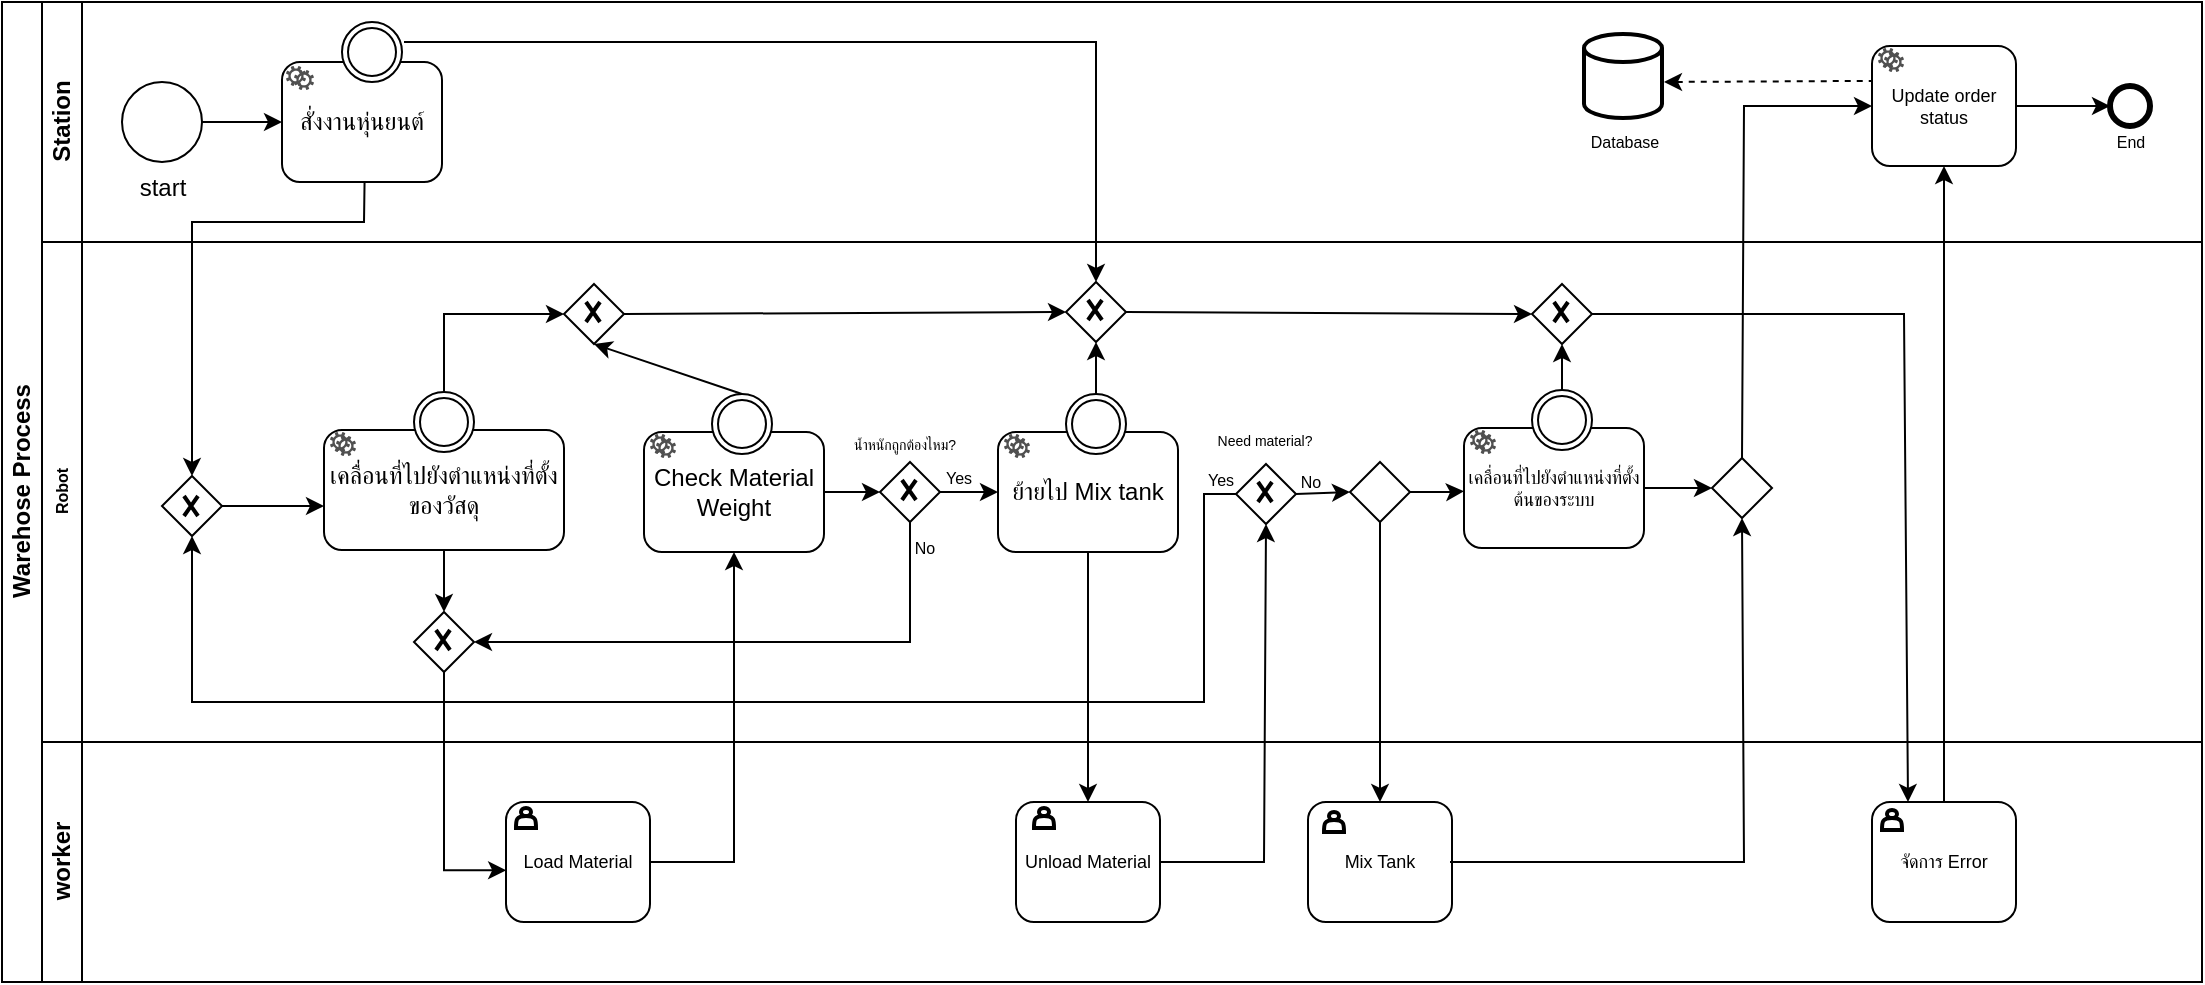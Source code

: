 <mxfile version="24.3.0" type="github">
  <diagram id="prtHgNgQTEPvFCAcTncT" name="Page-1">
    <mxGraphModel dx="882" dy="509" grid="1" gridSize="10" guides="1" tooltips="1" connect="1" arrows="1" fold="1" page="1" pageScale="1" pageWidth="1200" pageHeight="1600" math="0" shadow="0">
      <root>
        <mxCell id="0" />
        <mxCell id="1" parent="0" />
        <mxCell id="50eX8-EQaEEPfpNOqsvf-22" value="" style="edgeStyle=orthogonalEdgeStyle;rounded=0;orthogonalLoop=1;jettySize=auto;html=1;entryX=0.5;entryY=0;entryDx=0;entryDy=0;" parent="1" source="50eX8-EQaEEPfpNOqsvf-12" target="50eX8-EQaEEPfpNOqsvf-20" edge="1">
          <mxGeometry relative="1" as="geometry" />
        </mxCell>
        <mxCell id="50eX8-EQaEEPfpNOqsvf-12" value="เคลื่อนที่ไปยังตำแหน่งที่ตั้งของวัสดุ" style="rounded=1;whiteSpace=wrap;html=1;" parent="1" vertex="1">
          <mxGeometry x="200" y="334" width="120" height="60" as="geometry" />
        </mxCell>
        <mxCell id="50eX8-EQaEEPfpNOqsvf-9" value="" style="rhombus;whiteSpace=wrap;html=1;" parent="1" vertex="1">
          <mxGeometry x="119" y="357" width="30" height="30" as="geometry" />
        </mxCell>
        <mxCell id="dNxyNK7c78bLwvsdeMH5-19" value="Warehose Process" style="swimlane;html=1;childLayout=stackLayout;resizeParent=1;resizeParentMax=0;horizontal=0;startSize=20;horizontalStack=0;" parent="1" vertex="1">
          <mxGeometry x="39" y="120" width="1100" height="490" as="geometry" />
        </mxCell>
        <mxCell id="dNxyNK7c78bLwvsdeMH5-20" value="Station" style="swimlane;html=1;startSize=20;horizontal=0;" parent="dNxyNK7c78bLwvsdeMH5-19" vertex="1">
          <mxGeometry x="20" width="1080" height="120" as="geometry" />
        </mxCell>
        <mxCell id="dNxyNK7c78bLwvsdeMH5-25" value="" style="edgeStyle=orthogonalEdgeStyle;rounded=0;orthogonalLoop=1;jettySize=auto;html=1;" parent="dNxyNK7c78bLwvsdeMH5-20" source="dNxyNK7c78bLwvsdeMH5-23" target="dNxyNK7c78bLwvsdeMH5-24" edge="1">
          <mxGeometry relative="1" as="geometry" />
        </mxCell>
        <mxCell id="dNxyNK7c78bLwvsdeMH5-23" value="" style="ellipse;whiteSpace=wrap;html=1;" parent="dNxyNK7c78bLwvsdeMH5-20" vertex="1">
          <mxGeometry x="40" y="40" width="40" height="40" as="geometry" />
        </mxCell>
        <mxCell id="dNxyNK7c78bLwvsdeMH5-24" value="สั่งงานหุ่นยนต์" style="rounded=1;whiteSpace=wrap;html=1;fontFamily=Helvetica;fontSize=12;fontColor=#000000;align=center;" parent="dNxyNK7c78bLwvsdeMH5-20" vertex="1">
          <mxGeometry x="120" y="30" width="80" height="60" as="geometry" />
        </mxCell>
        <mxCell id="50eX8-EQaEEPfpNOqsvf-4" value="" style="group" parent="dNxyNK7c78bLwvsdeMH5-20" vertex="1" connectable="0">
          <mxGeometry x="150" y="10" width="30" height="30" as="geometry" />
        </mxCell>
        <mxCell id="50eX8-EQaEEPfpNOqsvf-2" value="" style="ellipse;whiteSpace=wrap;html=1;" parent="50eX8-EQaEEPfpNOqsvf-4" vertex="1">
          <mxGeometry width="30" height="30" as="geometry" />
        </mxCell>
        <mxCell id="50eX8-EQaEEPfpNOqsvf-3" value="" style="ellipse;whiteSpace=wrap;html=1;" parent="50eX8-EQaEEPfpNOqsvf-4" vertex="1">
          <mxGeometry x="3" y="3" width="24" height="24" as="geometry" />
        </mxCell>
        <mxCell id="50eX8-EQaEEPfpNOqsvf-7" value="" style="sketch=0;pointerEvents=1;shadow=0;dashed=0;html=1;strokeColor=none;labelPosition=center;verticalLabelPosition=bottom;verticalAlign=top;align=center;fillColor=#505050;shape=mxgraph.mscae.enterprise.settings" parent="dNxyNK7c78bLwvsdeMH5-20" vertex="1">
          <mxGeometry x="122" y="32" width="10" height="10" as="geometry" />
        </mxCell>
        <mxCell id="50eX8-EQaEEPfpNOqsvf-85" value="" style="ellipse;whiteSpace=wrap;html=1;strokeWidth=3;" parent="dNxyNK7c78bLwvsdeMH5-20" vertex="1">
          <mxGeometry x="1034" y="42" width="20" height="20" as="geometry" />
        </mxCell>
        <mxCell id="50eX8-EQaEEPfpNOqsvf-88" value="" style="strokeWidth=2;html=1;shape=mxgraph.flowchart.database;whiteSpace=wrap;" parent="dNxyNK7c78bLwvsdeMH5-20" vertex="1">
          <mxGeometry x="771" y="16" width="39" height="42" as="geometry" />
        </mxCell>
        <mxCell id="50eX8-EQaEEPfpNOqsvf-89" value="Database" style="text;html=1;align=center;verticalAlign=middle;resizable=0;points=[];autosize=1;strokeColor=none;fillColor=none;fontSize=8;" parent="dNxyNK7c78bLwvsdeMH5-20" vertex="1">
          <mxGeometry x="760.5" y="60" width="60" height="20" as="geometry" />
        </mxCell>
        <mxCell id="50eX8-EQaEEPfpNOqsvf-15" value="" style="sketch=0;pointerEvents=1;shadow=0;dashed=0;html=1;strokeColor=none;labelPosition=center;verticalLabelPosition=bottom;verticalAlign=top;align=center;fillColor=#505050;shape=mxgraph.mscae.enterprise.settings" parent="dNxyNK7c78bLwvsdeMH5-20" vertex="1">
          <mxGeometry x="126" y="34" width="10" height="10" as="geometry" />
        </mxCell>
        <mxCell id="dNxyNK7c78bLwvsdeMH5-21" value="Robot" style="swimlane;html=1;startSize=20;horizontal=0;fontSize=8;" parent="dNxyNK7c78bLwvsdeMH5-19" vertex="1">
          <mxGeometry x="20" y="120" width="1080" height="250" as="geometry" />
        </mxCell>
        <mxCell id="50eX8-EQaEEPfpNOqsvf-11" value="" style="shape=mxgraph.sysml.x;strokeWidth=2;" parent="dNxyNK7c78bLwvsdeMH5-21" vertex="1">
          <mxGeometry x="71" y="127" width="7" height="10" as="geometry" />
        </mxCell>
        <mxCell id="50eX8-EQaEEPfpNOqsvf-17" value="" style="group" parent="dNxyNK7c78bLwvsdeMH5-21" vertex="1" connectable="0">
          <mxGeometry x="186" y="75" width="30" height="30" as="geometry" />
        </mxCell>
        <mxCell id="50eX8-EQaEEPfpNOqsvf-18" value="" style="ellipse;whiteSpace=wrap;html=1;" parent="50eX8-EQaEEPfpNOqsvf-17" vertex="1">
          <mxGeometry width="30" height="30" as="geometry" />
        </mxCell>
        <mxCell id="50eX8-EQaEEPfpNOqsvf-19" value="" style="ellipse;whiteSpace=wrap;html=1;" parent="50eX8-EQaEEPfpNOqsvf-17" vertex="1">
          <mxGeometry x="3" y="3" width="24" height="24" as="geometry" />
        </mxCell>
        <mxCell id="50eX8-EQaEEPfpNOqsvf-20" value="" style="rhombus;whiteSpace=wrap;html=1;" parent="dNxyNK7c78bLwvsdeMH5-21" vertex="1">
          <mxGeometry x="186" y="185" width="30" height="30" as="geometry" />
        </mxCell>
        <mxCell id="50eX8-EQaEEPfpNOqsvf-51" value="" style="edgeStyle=none;orthogonalLoop=1;jettySize=auto;html=1;rounded=0;entryX=0;entryY=0.5;entryDx=0;entryDy=0;" parent="dNxyNK7c78bLwvsdeMH5-21" target="50eX8-EQaEEPfpNOqsvf-38" edge="1">
          <mxGeometry width="100" relative="1" as="geometry">
            <mxPoint x="291" y="36" as="sourcePoint" />
            <mxPoint x="391" y="36" as="targetPoint" />
            <Array as="points" />
          </mxGeometry>
        </mxCell>
        <mxCell id="50eX8-EQaEEPfpNOqsvf-61" value="No" style="text;html=1;align=center;verticalAlign=middle;resizable=0;points=[];autosize=1;strokeColor=none;fillColor=none;fontSize=8;" parent="dNxyNK7c78bLwvsdeMH5-21" vertex="1">
          <mxGeometry x="619" y="110" width="30" height="20" as="geometry" />
        </mxCell>
        <mxCell id="dNxyNK7c78bLwvsdeMH5-22" value="worker" style="swimlane;html=1;startSize=20;horizontal=0;" parent="dNxyNK7c78bLwvsdeMH5-19" vertex="1">
          <mxGeometry x="20" y="370" width="1080" height="120" as="geometry" />
        </mxCell>
        <mxCell id="50eX8-EQaEEPfpNOqsvf-91" value="Load Material" style="rounded=1;whiteSpace=wrap;html=1;fontSize=9;" parent="dNxyNK7c78bLwvsdeMH5-22" vertex="1">
          <mxGeometry x="232" y="30" width="72" height="60" as="geometry" />
        </mxCell>
        <mxCell id="50eX8-EQaEEPfpNOqsvf-94" value="Unload Material" style="rounded=1;whiteSpace=wrap;html=1;fontSize=9;" parent="dNxyNK7c78bLwvsdeMH5-22" vertex="1">
          <mxGeometry x="487" y="30" width="72" height="60" as="geometry" />
        </mxCell>
        <mxCell id="50eX8-EQaEEPfpNOqsvf-97" value="Mix Tank" style="rounded=1;whiteSpace=wrap;html=1;fontSize=9;" parent="dNxyNK7c78bLwvsdeMH5-22" vertex="1">
          <mxGeometry x="633" y="30" width="72" height="60" as="geometry" />
        </mxCell>
        <mxCell id="50eX8-EQaEEPfpNOqsvf-100" value="จัดการ Error" style="rounded=1;whiteSpace=wrap;html=1;fontSize=9;" parent="dNxyNK7c78bLwvsdeMH5-22" vertex="1">
          <mxGeometry x="915" y="30" width="72" height="60" as="geometry" />
        </mxCell>
        <mxCell id="50eX8-EQaEEPfpNOqsvf-103" value="" style="shape=actor;whiteSpace=wrap;html=1;strokeWidth=2;" parent="dNxyNK7c78bLwvsdeMH5-22" vertex="1">
          <mxGeometry x="237" y="33" width="10" height="10" as="geometry" />
        </mxCell>
        <mxCell id="50eX8-EQaEEPfpNOqsvf-104" value="" style="shape=actor;whiteSpace=wrap;html=1;strokeWidth=2;" parent="dNxyNK7c78bLwvsdeMH5-22" vertex="1">
          <mxGeometry x="496" y="33" width="10" height="10" as="geometry" />
        </mxCell>
        <mxCell id="50eX8-EQaEEPfpNOqsvf-105" value="" style="shape=actor;whiteSpace=wrap;html=1;strokeWidth=2;" parent="dNxyNK7c78bLwvsdeMH5-22" vertex="1">
          <mxGeometry x="920" y="34" width="10" height="10" as="geometry" />
        </mxCell>
        <mxCell id="50eX8-EQaEEPfpNOqsvf-107" value="" style="edgeStyle=orthogonalEdgeStyle;rounded=0;orthogonalLoop=1;jettySize=auto;html=1;exitX=0.5;exitY=1;exitDx=0;exitDy=0;entryX=0.001;entryY=0.569;entryDx=0;entryDy=0;entryPerimeter=0;" parent="dNxyNK7c78bLwvsdeMH5-19" source="50eX8-EQaEEPfpNOqsvf-20" target="50eX8-EQaEEPfpNOqsvf-91" edge="1">
          <mxGeometry relative="1" as="geometry">
            <mxPoint x="191" y="366.5" as="sourcePoint" />
            <mxPoint x="217" y="449.5" as="targetPoint" />
          </mxGeometry>
        </mxCell>
        <mxCell id="50eX8-EQaEEPfpNOqsvf-1" value="start" style="text;html=1;align=center;verticalAlign=middle;resizable=0;points=[];autosize=1;strokeColor=none;fillColor=none;" parent="1" vertex="1">
          <mxGeometry x="94" y="198" width="50" height="30" as="geometry" />
        </mxCell>
        <mxCell id="50eX8-EQaEEPfpNOqsvf-10" value="" style="edgeStyle=none;orthogonalLoop=1;jettySize=auto;html=1;rounded=0;exitX=0.516;exitY=1.001;exitDx=0;exitDy=0;entryX=0.5;entryY=0;entryDx=0;entryDy=0;exitPerimeter=0;" parent="1" source="dNxyNK7c78bLwvsdeMH5-24" target="50eX8-EQaEEPfpNOqsvf-9" edge="1">
          <mxGeometry width="100" relative="1" as="geometry">
            <mxPoint x="110" y="270" as="sourcePoint" />
            <mxPoint x="210" y="270" as="targetPoint" />
            <Array as="points">
              <mxPoint x="220" y="230" />
              <mxPoint x="134" y="230" />
            </Array>
          </mxGeometry>
        </mxCell>
        <mxCell id="50eX8-EQaEEPfpNOqsvf-13" value="" style="edgeStyle=none;orthogonalLoop=1;jettySize=auto;html=1;rounded=0;exitX=1;exitY=0.5;exitDx=0;exitDy=0;" parent="1" source="50eX8-EQaEEPfpNOqsvf-9" edge="1">
          <mxGeometry width="100" relative="1" as="geometry">
            <mxPoint x="100" y="372" as="sourcePoint" />
            <mxPoint x="200" y="372" as="targetPoint" />
            <Array as="points" />
          </mxGeometry>
        </mxCell>
        <mxCell id="50eX8-EQaEEPfpNOqsvf-8" value="" style="sketch=0;pointerEvents=1;shadow=0;dashed=0;html=1;strokeColor=none;labelPosition=center;verticalLabelPosition=bottom;verticalAlign=top;align=center;fillColor=#505050;shape=mxgraph.mscae.enterprise.settings" parent="1" vertex="1">
          <mxGeometry x="203" y="335" width="10" height="10" as="geometry" />
        </mxCell>
        <mxCell id="50eX8-EQaEEPfpNOqsvf-16" value="" style="sketch=0;pointerEvents=1;shadow=0;dashed=0;html=1;strokeColor=none;labelPosition=center;verticalLabelPosition=bottom;verticalAlign=top;align=center;fillColor=#505050;shape=mxgraph.mscae.enterprise.settings" parent="1" vertex="1">
          <mxGeometry x="206" y="337" width="10" height="10" as="geometry" />
        </mxCell>
        <mxCell id="50eX8-EQaEEPfpNOqsvf-21" value="" style="shape=mxgraph.sysml.x;strokeWidth=2;" parent="1" vertex="1">
          <mxGeometry x="256" y="434" width="7" height="10" as="geometry" />
        </mxCell>
        <mxCell id="50eX8-EQaEEPfpNOqsvf-31" value="" style="edgeStyle=orthogonalEdgeStyle;rounded=0;orthogonalLoop=1;jettySize=auto;html=1;entryX=0;entryY=0.5;entryDx=0;entryDy=0;" parent="1" source="50eX8-EQaEEPfpNOqsvf-23" target="50eX8-EQaEEPfpNOqsvf-29" edge="1">
          <mxGeometry relative="1" as="geometry" />
        </mxCell>
        <mxCell id="50eX8-EQaEEPfpNOqsvf-23" value="Check Material Weight" style="rounded=1;whiteSpace=wrap;html=1;" parent="1" vertex="1">
          <mxGeometry x="360" y="335" width="90" height="60" as="geometry" />
        </mxCell>
        <mxCell id="50eX8-EQaEEPfpNOqsvf-24" value="" style="group" parent="1" vertex="1" connectable="0">
          <mxGeometry x="394" y="316" width="30" height="30" as="geometry" />
        </mxCell>
        <mxCell id="50eX8-EQaEEPfpNOqsvf-25" value="" style="ellipse;whiteSpace=wrap;html=1;" parent="50eX8-EQaEEPfpNOqsvf-24" vertex="1">
          <mxGeometry width="30" height="30" as="geometry" />
        </mxCell>
        <mxCell id="50eX8-EQaEEPfpNOqsvf-26" value="" style="ellipse;whiteSpace=wrap;html=1;" parent="50eX8-EQaEEPfpNOqsvf-24" vertex="1">
          <mxGeometry x="3" y="3" width="24" height="24" as="geometry" />
        </mxCell>
        <mxCell id="50eX8-EQaEEPfpNOqsvf-27" value="" style="sketch=0;pointerEvents=1;shadow=0;dashed=0;html=1;strokeColor=none;labelPosition=center;verticalLabelPosition=bottom;verticalAlign=top;align=center;fillColor=#505050;shape=mxgraph.mscae.enterprise.settings" parent="1" vertex="1">
          <mxGeometry x="363" y="336" width="10" height="10" as="geometry" />
        </mxCell>
        <mxCell id="50eX8-EQaEEPfpNOqsvf-28" value="" style="sketch=0;pointerEvents=1;shadow=0;dashed=0;html=1;strokeColor=none;labelPosition=center;verticalLabelPosition=bottom;verticalAlign=top;align=center;fillColor=#505050;shape=mxgraph.mscae.enterprise.settings" parent="1" vertex="1">
          <mxGeometry x="366" y="338" width="10" height="10" as="geometry" />
        </mxCell>
        <mxCell id="50eX8-EQaEEPfpNOqsvf-46" value="" style="edgeStyle=orthogonalEdgeStyle;rounded=0;orthogonalLoop=1;jettySize=auto;html=1;entryX=0;entryY=0.5;entryDx=0;entryDy=0;" parent="1" source="50eX8-EQaEEPfpNOqsvf-29" target="50eX8-EQaEEPfpNOqsvf-40" edge="1">
          <mxGeometry relative="1" as="geometry" />
        </mxCell>
        <mxCell id="50eX8-EQaEEPfpNOqsvf-29" value="" style="rhombus;whiteSpace=wrap;html=1;" parent="1" vertex="1">
          <mxGeometry x="478" y="350" width="30" height="30" as="geometry" />
        </mxCell>
        <mxCell id="50eX8-EQaEEPfpNOqsvf-30" value="" style="shape=mxgraph.sysml.x;strokeWidth=2;" parent="1" vertex="1">
          <mxGeometry x="489" y="359" width="7" height="10" as="geometry" />
        </mxCell>
        <mxCell id="50eX8-EQaEEPfpNOqsvf-32" value="" style="edgeStyle=none;orthogonalLoop=1;jettySize=auto;html=1;rounded=0;exitX=0.5;exitY=1;exitDx=0;exitDy=0;entryX=1;entryY=0.5;entryDx=0;entryDy=0;" parent="1" source="50eX8-EQaEEPfpNOqsvf-29" target="50eX8-EQaEEPfpNOqsvf-20" edge="1">
          <mxGeometry width="100" relative="1" as="geometry">
            <mxPoint x="360" y="440" as="sourcePoint" />
            <mxPoint x="460" y="440" as="targetPoint" />
            <Array as="points">
              <mxPoint x="493" y="440" />
            </Array>
          </mxGeometry>
        </mxCell>
        <mxCell id="50eX8-EQaEEPfpNOqsvf-37" value="" style="edgeStyle=orthogonalEdgeStyle;rounded=0;orthogonalLoop=1;jettySize=auto;html=1;endArrow=none;endFill=0;startArrow=classic;startFill=1;" parent="1" source="50eX8-EQaEEPfpNOqsvf-33" target="50eX8-EQaEEPfpNOqsvf-18" edge="1">
          <mxGeometry relative="1" as="geometry" />
        </mxCell>
        <mxCell id="50eX8-EQaEEPfpNOqsvf-33" value="" style="rhombus;whiteSpace=wrap;html=1;" parent="1" vertex="1">
          <mxGeometry x="320" y="261" width="30" height="30" as="geometry" />
        </mxCell>
        <mxCell id="50eX8-EQaEEPfpNOqsvf-34" value="" style="shape=mxgraph.sysml.x;strokeWidth=2;" parent="1" vertex="1">
          <mxGeometry x="331" y="270" width="7" height="10" as="geometry" />
        </mxCell>
        <mxCell id="50eX8-EQaEEPfpNOqsvf-38" value="" style="rhombus;whiteSpace=wrap;html=1;" parent="1" vertex="1">
          <mxGeometry x="571" y="260" width="30" height="30" as="geometry" />
        </mxCell>
        <mxCell id="50eX8-EQaEEPfpNOqsvf-39" value="" style="shape=mxgraph.sysml.x;strokeWidth=2;" parent="1" vertex="1">
          <mxGeometry x="582" y="269" width="7" height="10" as="geometry" />
        </mxCell>
        <mxCell id="50eX8-EQaEEPfpNOqsvf-40" value="ย้ายไป Mix tank" style="rounded=1;whiteSpace=wrap;html=1;" parent="1" vertex="1">
          <mxGeometry x="537" y="335" width="90" height="60" as="geometry" />
        </mxCell>
        <mxCell id="50eX8-EQaEEPfpNOqsvf-41" value="" style="group" parent="1" vertex="1" connectable="0">
          <mxGeometry x="571" y="316" width="30" height="30" as="geometry" />
        </mxCell>
        <mxCell id="50eX8-EQaEEPfpNOqsvf-42" value="" style="ellipse;whiteSpace=wrap;html=1;" parent="50eX8-EQaEEPfpNOqsvf-41" vertex="1">
          <mxGeometry width="30" height="30" as="geometry" />
        </mxCell>
        <mxCell id="50eX8-EQaEEPfpNOqsvf-43" value="" style="ellipse;whiteSpace=wrap;html=1;" parent="50eX8-EQaEEPfpNOqsvf-41" vertex="1">
          <mxGeometry x="3" y="3" width="24" height="24" as="geometry" />
        </mxCell>
        <mxCell id="50eX8-EQaEEPfpNOqsvf-44" value="" style="sketch=0;pointerEvents=1;shadow=0;dashed=0;html=1;strokeColor=none;labelPosition=center;verticalLabelPosition=bottom;verticalAlign=top;align=center;fillColor=#505050;shape=mxgraph.mscae.enterprise.settings" parent="1" vertex="1">
          <mxGeometry x="540" y="336" width="10" height="10" as="geometry" />
        </mxCell>
        <mxCell id="50eX8-EQaEEPfpNOqsvf-45" value="" style="sketch=0;pointerEvents=1;shadow=0;dashed=0;html=1;strokeColor=none;labelPosition=center;verticalLabelPosition=bottom;verticalAlign=top;align=center;fillColor=#505050;shape=mxgraph.mscae.enterprise.settings" parent="1" vertex="1">
          <mxGeometry x="543" y="338" width="10" height="10" as="geometry" />
        </mxCell>
        <mxCell id="50eX8-EQaEEPfpNOqsvf-48" value="" style="edgeStyle=orthogonalEdgeStyle;rounded=0;orthogonalLoop=1;jettySize=auto;html=1;" parent="1" edge="1">
          <mxGeometry relative="1" as="geometry">
            <mxPoint x="586" y="316" as="sourcePoint" />
            <mxPoint x="586" y="290" as="targetPoint" />
          </mxGeometry>
        </mxCell>
        <mxCell id="50eX8-EQaEEPfpNOqsvf-49" value="Yes" style="text;html=1;align=center;verticalAlign=middle;resizable=0;points=[];autosize=1;strokeColor=none;fillColor=none;fontSize=8;" parent="1" vertex="1">
          <mxGeometry x="497" y="348" width="40" height="20" as="geometry" />
        </mxCell>
        <mxCell id="50eX8-EQaEEPfpNOqsvf-50" value="No" style="text;html=1;align=center;verticalAlign=middle;resizable=0;points=[];autosize=1;strokeColor=none;fillColor=none;fontSize=8;" parent="1" vertex="1">
          <mxGeometry x="485" y="383" width="30" height="20" as="geometry" />
        </mxCell>
        <mxCell id="50eX8-EQaEEPfpNOqsvf-52" value="น้ำหนักถูกต้องไหม?" style="text;html=1;align=center;verticalAlign=middle;resizable=0;points=[];autosize=1;strokeColor=none;fillColor=none;fontSize=7;" parent="1" vertex="1">
          <mxGeometry x="450" y="332" width="80" height="20" as="geometry" />
        </mxCell>
        <mxCell id="50eX8-EQaEEPfpNOqsvf-53" value="" style="rhombus;whiteSpace=wrap;html=1;" parent="1" vertex="1">
          <mxGeometry x="656" y="351" width="30" height="30" as="geometry" />
        </mxCell>
        <mxCell id="50eX8-EQaEEPfpNOqsvf-54" value="" style="shape=mxgraph.sysml.x;strokeWidth=2;" parent="1" vertex="1">
          <mxGeometry x="667" y="360" width="7" height="10" as="geometry" />
        </mxCell>
        <mxCell id="50eX8-EQaEEPfpNOqsvf-55" value="" style="edgeStyle=none;orthogonalLoop=1;jettySize=auto;html=1;rounded=0;exitX=0;exitY=0.5;exitDx=0;exitDy=0;entryX=0.5;entryY=1;entryDx=0;entryDy=0;" parent="1" source="50eX8-EQaEEPfpNOqsvf-53" target="50eX8-EQaEEPfpNOqsvf-9" edge="1">
          <mxGeometry width="100" relative="1" as="geometry">
            <mxPoint x="590" y="400" as="sourcePoint" />
            <mxPoint x="130" y="470" as="targetPoint" />
            <Array as="points">
              <mxPoint x="640" y="366" />
              <mxPoint x="640" y="470" />
              <mxPoint x="134" y="470" />
            </Array>
          </mxGeometry>
        </mxCell>
        <mxCell id="50eX8-EQaEEPfpNOqsvf-56" value="Yes" style="text;html=1;align=center;verticalAlign=middle;resizable=0;points=[];autosize=1;strokeColor=none;fillColor=none;fontSize=8;" parent="1" vertex="1">
          <mxGeometry x="628" y="349" width="40" height="20" as="geometry" />
        </mxCell>
        <mxCell id="50eX8-EQaEEPfpNOqsvf-69" value="" style="edgeStyle=orthogonalEdgeStyle;rounded=0;orthogonalLoop=1;jettySize=auto;html=1;entryX=0;entryY=0.528;entryDx=0;entryDy=0;entryPerimeter=0;" parent="1" source="50eX8-EQaEEPfpNOqsvf-57" target="50eX8-EQaEEPfpNOqsvf-63" edge="1">
          <mxGeometry relative="1" as="geometry" />
        </mxCell>
        <mxCell id="50eX8-EQaEEPfpNOqsvf-57" value="" style="rhombus;whiteSpace=wrap;html=1;" parent="1" vertex="1">
          <mxGeometry x="713" y="350" width="30" height="30" as="geometry" />
        </mxCell>
        <mxCell id="50eX8-EQaEEPfpNOqsvf-59" value="" style="shape=image;html=1;verticalAlign=top;verticalLabelPosition=bottom;labelBackgroundColor=#ffffff;imageAspect=0;aspect=fixed;image=https://cdn4.iconfinder.com/data/icons/ionicons/512/icon-plus-128.png" parent="1" vertex="1">
          <mxGeometry x="719" y="355" width="18" height="18" as="geometry" />
        </mxCell>
        <mxCell id="50eX8-EQaEEPfpNOqsvf-62" value="Need material?" style="text;html=1;align=center;verticalAlign=middle;resizable=0;points=[];autosize=1;strokeColor=none;fillColor=none;fontSize=7;" parent="1" vertex="1">
          <mxGeometry x="635" y="330" width="70" height="20" as="geometry" />
        </mxCell>
        <mxCell id="50eX8-EQaEEPfpNOqsvf-63" value="เคลื่อนที่ไปยังตำแหน่งที่ตั้งต้นของระบบ" style="rounded=1;whiteSpace=wrap;html=1;fontSize=9;" parent="1" vertex="1">
          <mxGeometry x="770" y="333" width="90" height="60" as="geometry" />
        </mxCell>
        <mxCell id="50eX8-EQaEEPfpNOqsvf-64" value="" style="group" parent="1" vertex="1" connectable="0">
          <mxGeometry x="804" y="314" width="30" height="30" as="geometry" />
        </mxCell>
        <mxCell id="50eX8-EQaEEPfpNOqsvf-65" value="" style="ellipse;whiteSpace=wrap;html=1;" parent="50eX8-EQaEEPfpNOqsvf-64" vertex="1">
          <mxGeometry width="30" height="30" as="geometry" />
        </mxCell>
        <mxCell id="50eX8-EQaEEPfpNOqsvf-66" value="" style="ellipse;whiteSpace=wrap;html=1;" parent="50eX8-EQaEEPfpNOqsvf-64" vertex="1">
          <mxGeometry x="3" y="3" width="24" height="24" as="geometry" />
        </mxCell>
        <mxCell id="50eX8-EQaEEPfpNOqsvf-67" value="" style="sketch=0;pointerEvents=1;shadow=0;dashed=0;html=1;strokeColor=none;labelPosition=center;verticalLabelPosition=bottom;verticalAlign=top;align=center;fillColor=#505050;shape=mxgraph.mscae.enterprise.settings" parent="1" vertex="1">
          <mxGeometry x="773" y="334" width="10" height="10" as="geometry" />
        </mxCell>
        <mxCell id="50eX8-EQaEEPfpNOqsvf-68" value="" style="sketch=0;pointerEvents=1;shadow=0;dashed=0;html=1;strokeColor=none;labelPosition=center;verticalLabelPosition=bottom;verticalAlign=top;align=center;fillColor=#505050;shape=mxgraph.mscae.enterprise.settings" parent="1" vertex="1">
          <mxGeometry x="776" y="336" width="10" height="10" as="geometry" />
        </mxCell>
        <mxCell id="50eX8-EQaEEPfpNOqsvf-70" value="" style="rhombus;whiteSpace=wrap;html=1;" parent="1" vertex="1">
          <mxGeometry x="894" y="348" width="30" height="30" as="geometry" />
        </mxCell>
        <mxCell id="50eX8-EQaEEPfpNOqsvf-71" value="" style="shape=image;html=1;verticalAlign=top;verticalLabelPosition=bottom;labelBackgroundColor=#ffffff;imageAspect=0;aspect=fixed;image=https://cdn4.iconfinder.com/data/icons/ionicons/512/icon-plus-128.png" parent="1" vertex="1">
          <mxGeometry x="900" y="353" width="18" height="18" as="geometry" />
        </mxCell>
        <mxCell id="50eX8-EQaEEPfpNOqsvf-73" value="" style="edgeStyle=none;orthogonalLoop=1;jettySize=auto;html=1;rounded=0;exitX=1;exitY=0.5;exitDx=0;exitDy=0;entryX=0;entryY=0.5;entryDx=0;entryDy=0;" parent="1" source="50eX8-EQaEEPfpNOqsvf-53" target="50eX8-EQaEEPfpNOqsvf-57" edge="1">
          <mxGeometry width="100" relative="1" as="geometry">
            <mxPoint x="640" y="380" as="sourcePoint" />
            <mxPoint x="740" y="380" as="targetPoint" />
            <Array as="points" />
          </mxGeometry>
        </mxCell>
        <mxCell id="50eX8-EQaEEPfpNOqsvf-74" value="" style="edgeStyle=none;orthogonalLoop=1;jettySize=auto;html=1;rounded=0;exitX=1;exitY=0.5;exitDx=0;exitDy=0;entryX=0;entryY=0.5;entryDx=0;entryDy=0;" parent="1" source="50eX8-EQaEEPfpNOqsvf-63" target="50eX8-EQaEEPfpNOqsvf-70" edge="1">
          <mxGeometry width="100" relative="1" as="geometry">
            <mxPoint x="820" y="370" as="sourcePoint" />
            <mxPoint x="920" y="370" as="targetPoint" />
            <Array as="points" />
          </mxGeometry>
        </mxCell>
        <mxCell id="50eX8-EQaEEPfpNOqsvf-75" value="" style="rhombus;whiteSpace=wrap;html=1;" parent="1" vertex="1">
          <mxGeometry x="804" y="261" width="30" height="30" as="geometry" />
        </mxCell>
        <mxCell id="50eX8-EQaEEPfpNOqsvf-76" value="" style="shape=mxgraph.sysml.x;strokeWidth=2;" parent="1" vertex="1">
          <mxGeometry x="815" y="270" width="7" height="10" as="geometry" />
        </mxCell>
        <mxCell id="50eX8-EQaEEPfpNOqsvf-78" value="" style="edgeStyle=none;orthogonalLoop=1;jettySize=auto;html=1;rounded=0;entryX=0.5;entryY=1;entryDx=0;entryDy=0;exitX=0.5;exitY=0;exitDx=0;exitDy=0;" parent="1" source="50eX8-EQaEEPfpNOqsvf-65" target="50eX8-EQaEEPfpNOqsvf-75" edge="1">
          <mxGeometry width="100" relative="1" as="geometry">
            <mxPoint x="770" y="310" as="sourcePoint" />
            <mxPoint x="870" y="310" as="targetPoint" />
            <Array as="points" />
          </mxGeometry>
        </mxCell>
        <mxCell id="50eX8-EQaEEPfpNOqsvf-79" value="" style="edgeStyle=none;orthogonalLoop=1;jettySize=auto;html=1;rounded=0;entryX=0.5;entryY=0;entryDx=0;entryDy=0;" parent="1" edge="1">
          <mxGeometry width="100" relative="1" as="geometry">
            <mxPoint x="240" y="140" as="sourcePoint" />
            <mxPoint x="586" y="260.0" as="targetPoint" />
            <Array as="points">
              <mxPoint x="586" y="140" />
            </Array>
          </mxGeometry>
        </mxCell>
        <mxCell id="50eX8-EQaEEPfpNOqsvf-80" value="" style="edgeStyle=none;orthogonalLoop=1;jettySize=auto;html=1;rounded=0;exitX=1;exitY=0.5;exitDx=0;exitDy=0;entryX=0;entryY=0.5;entryDx=0;entryDy=0;" parent="1" source="50eX8-EQaEEPfpNOqsvf-38" target="50eX8-EQaEEPfpNOqsvf-75" edge="1">
          <mxGeometry width="100" relative="1" as="geometry">
            <mxPoint x="660" y="280" as="sourcePoint" />
            <mxPoint x="760" y="280" as="targetPoint" />
            <Array as="points" />
          </mxGeometry>
        </mxCell>
        <mxCell id="50eX8-EQaEEPfpNOqsvf-81" value="Update order status" style="rounded=1;whiteSpace=wrap;html=1;fontSize=9;" parent="1" vertex="1">
          <mxGeometry x="974" y="142" width="72" height="60" as="geometry" />
        </mxCell>
        <mxCell id="50eX8-EQaEEPfpNOqsvf-82" value="" style="sketch=0;pointerEvents=1;shadow=0;dashed=0;html=1;strokeColor=none;labelPosition=center;verticalLabelPosition=bottom;verticalAlign=top;align=center;fillColor=#505050;shape=mxgraph.mscae.enterprise.settings" parent="1" vertex="1">
          <mxGeometry x="977" y="143" width="10" height="10" as="geometry" />
        </mxCell>
        <mxCell id="50eX8-EQaEEPfpNOqsvf-83" value="" style="sketch=0;pointerEvents=1;shadow=0;dashed=0;html=1;strokeColor=none;labelPosition=center;verticalLabelPosition=bottom;verticalAlign=top;align=center;fillColor=#505050;shape=mxgraph.mscae.enterprise.settings" parent="1" vertex="1">
          <mxGeometry x="980" y="145" width="10" height="10" as="geometry" />
        </mxCell>
        <mxCell id="50eX8-EQaEEPfpNOqsvf-84" value="" style="edgeStyle=none;orthogonalLoop=1;jettySize=auto;html=1;rounded=0;exitX=0.5;exitY=0;exitDx=0;exitDy=0;entryX=0;entryY=0.5;entryDx=0;entryDy=0;" parent="1" source="50eX8-EQaEEPfpNOqsvf-70" target="50eX8-EQaEEPfpNOqsvf-81" edge="1">
          <mxGeometry width="100" relative="1" as="geometry">
            <mxPoint x="860" y="290" as="sourcePoint" />
            <mxPoint x="960" y="290" as="targetPoint" />
            <Array as="points">
              <mxPoint x="910" y="172" />
            </Array>
          </mxGeometry>
        </mxCell>
        <mxCell id="50eX8-EQaEEPfpNOqsvf-86" value="End" style="text;html=1;align=center;verticalAlign=middle;resizable=0;points=[];autosize=1;strokeColor=none;fillColor=none;fontSize=8;" parent="1" vertex="1">
          <mxGeometry x="1083" y="180" width="40" height="20" as="geometry" />
        </mxCell>
        <mxCell id="50eX8-EQaEEPfpNOqsvf-87" value="" style="edgeStyle=none;orthogonalLoop=1;jettySize=auto;html=1;rounded=0;exitX=1;exitY=0.5;exitDx=0;exitDy=0;entryX=0;entryY=0.5;entryDx=0;entryDy=0;" parent="1" source="50eX8-EQaEEPfpNOqsvf-81" target="50eX8-EQaEEPfpNOqsvf-85" edge="1">
          <mxGeometry width="100" relative="1" as="geometry">
            <mxPoint x="1013" y="170" as="sourcePoint" />
            <mxPoint x="1113" y="170" as="targetPoint" />
            <Array as="points" />
          </mxGeometry>
        </mxCell>
        <mxCell id="50eX8-EQaEEPfpNOqsvf-90" value="" style="edgeStyle=none;orthogonalLoop=1;jettySize=auto;html=1;rounded=0;dashed=1;endArrow=none;endFill=0;startArrow=classic;startFill=1;entryX=-0.564;entryY=1.445;entryDx=0;entryDy=0;entryPerimeter=0;" parent="1" target="50eX8-EQaEEPfpNOqsvf-83" edge="1">
          <mxGeometry width="100" relative="1" as="geometry">
            <mxPoint x="870" y="160" as="sourcePoint" />
            <mxPoint x="950" y="160" as="targetPoint" />
            <Array as="points" />
          </mxGeometry>
        </mxCell>
        <mxCell id="50eX8-EQaEEPfpNOqsvf-106" value="" style="shape=actor;whiteSpace=wrap;html=1;strokeWidth=2;" parent="1" vertex="1">
          <mxGeometry x="700" y="525" width="10" height="10" as="geometry" />
        </mxCell>
        <mxCell id="50eX8-EQaEEPfpNOqsvf-108" value="" style="edgeStyle=none;orthogonalLoop=1;jettySize=auto;html=1;rounded=0;entryX=0.5;entryY=1;entryDx=0;entryDy=0;exitX=1;exitY=0.5;exitDx=0;exitDy=0;" parent="1" source="50eX8-EQaEEPfpNOqsvf-94" target="50eX8-EQaEEPfpNOqsvf-53" edge="1">
          <mxGeometry width="100" relative="1" as="geometry">
            <mxPoint x="580" y="550" as="sourcePoint" />
            <mxPoint x="680" y="550" as="targetPoint" />
            <Array as="points">
              <mxPoint x="670" y="550" />
            </Array>
          </mxGeometry>
        </mxCell>
        <mxCell id="50eX8-EQaEEPfpNOqsvf-109" value="" style="edgeStyle=none;orthogonalLoop=1;jettySize=auto;html=1;rounded=0;exitX=0.5;exitY=1;exitDx=0;exitDy=0;entryX=0.5;entryY=0;entryDx=0;entryDy=0;" parent="1" source="50eX8-EQaEEPfpNOqsvf-57" target="50eX8-EQaEEPfpNOqsvf-97" edge="1">
          <mxGeometry width="100" relative="1" as="geometry">
            <mxPoint x="660" y="410" as="sourcePoint" />
            <mxPoint x="760" y="410" as="targetPoint" />
            <Array as="points" />
          </mxGeometry>
        </mxCell>
        <mxCell id="50eX8-EQaEEPfpNOqsvf-110" value="" style="edgeStyle=none;orthogonalLoop=1;jettySize=auto;html=1;rounded=0;entryX=0.5;entryY=1;entryDx=0;entryDy=0;" parent="1" target="50eX8-EQaEEPfpNOqsvf-70" edge="1">
          <mxGeometry width="100" relative="1" as="geometry">
            <mxPoint x="763" y="550" as="sourcePoint" />
            <mxPoint x="912" y="378" as="targetPoint" />
            <Array as="points">
              <mxPoint x="910" y="550" />
            </Array>
          </mxGeometry>
        </mxCell>
        <mxCell id="50eX8-EQaEEPfpNOqsvf-111" value="" style="edgeStyle=none;orthogonalLoop=1;jettySize=auto;html=1;rounded=0;exitX=0.5;exitY=0;exitDx=0;exitDy=0;entryX=0.5;entryY=1;entryDx=0;entryDy=0;" parent="1" source="50eX8-EQaEEPfpNOqsvf-100" target="50eX8-EQaEEPfpNOqsvf-81" edge="1">
          <mxGeometry width="100" relative="1" as="geometry">
            <mxPoint x="960" y="370" as="sourcePoint" />
            <mxPoint x="1060" y="370" as="targetPoint" />
            <Array as="points" />
          </mxGeometry>
        </mxCell>
        <mxCell id="50eX8-EQaEEPfpNOqsvf-112" value="" style="edgeStyle=none;orthogonalLoop=1;jettySize=auto;html=1;rounded=0;exitX=1;exitY=0.5;exitDx=0;exitDy=0;entryX=0.25;entryY=0;entryDx=0;entryDy=0;" parent="1" source="50eX8-EQaEEPfpNOqsvf-75" target="50eX8-EQaEEPfpNOqsvf-100" edge="1">
          <mxGeometry width="100" relative="1" as="geometry">
            <mxPoint x="880" y="310" as="sourcePoint" />
            <mxPoint x="980" y="310" as="targetPoint" />
            <Array as="points">
              <mxPoint x="990" y="276" />
            </Array>
          </mxGeometry>
        </mxCell>
        <mxCell id="C-rljzD_ZKjEVcnqJTgn-1" value="" style="edgeStyle=none;orthogonalLoop=1;jettySize=auto;html=1;rounded=0;entryX=0.5;entryY=1;entryDx=0;entryDy=0;exitX=0.5;exitY=0;exitDx=0;exitDy=0;" edge="1" parent="1" source="50eX8-EQaEEPfpNOqsvf-25" target="50eX8-EQaEEPfpNOqsvf-33">
          <mxGeometry width="100" relative="1" as="geometry">
            <mxPoint x="350" y="300" as="sourcePoint" />
            <mxPoint x="450" y="300" as="targetPoint" />
            <Array as="points" />
          </mxGeometry>
        </mxCell>
        <mxCell id="C-rljzD_ZKjEVcnqJTgn-2" value="" style="edgeStyle=none;orthogonalLoop=1;jettySize=auto;html=1;rounded=0;exitX=1;exitY=0.5;exitDx=0;exitDy=0;entryX=0.5;entryY=1;entryDx=0;entryDy=0;" edge="1" parent="1" source="50eX8-EQaEEPfpNOqsvf-91" target="50eX8-EQaEEPfpNOqsvf-23">
          <mxGeometry width="100" relative="1" as="geometry">
            <mxPoint x="340" y="550" as="sourcePoint" />
            <mxPoint x="440" y="550" as="targetPoint" />
            <Array as="points">
              <mxPoint x="405" y="550" />
            </Array>
          </mxGeometry>
        </mxCell>
        <mxCell id="C-rljzD_ZKjEVcnqJTgn-3" value="" style="edgeStyle=none;orthogonalLoop=1;jettySize=auto;html=1;rounded=0;exitX=0.5;exitY=1;exitDx=0;exitDy=0;entryX=0.5;entryY=0;entryDx=0;entryDy=0;" edge="1" parent="1" source="50eX8-EQaEEPfpNOqsvf-40" target="50eX8-EQaEEPfpNOqsvf-94">
          <mxGeometry width="100" relative="1" as="geometry">
            <mxPoint x="530" y="410" as="sourcePoint" />
            <mxPoint x="630" y="410" as="targetPoint" />
            <Array as="points" />
          </mxGeometry>
        </mxCell>
      </root>
    </mxGraphModel>
  </diagram>
</mxfile>
